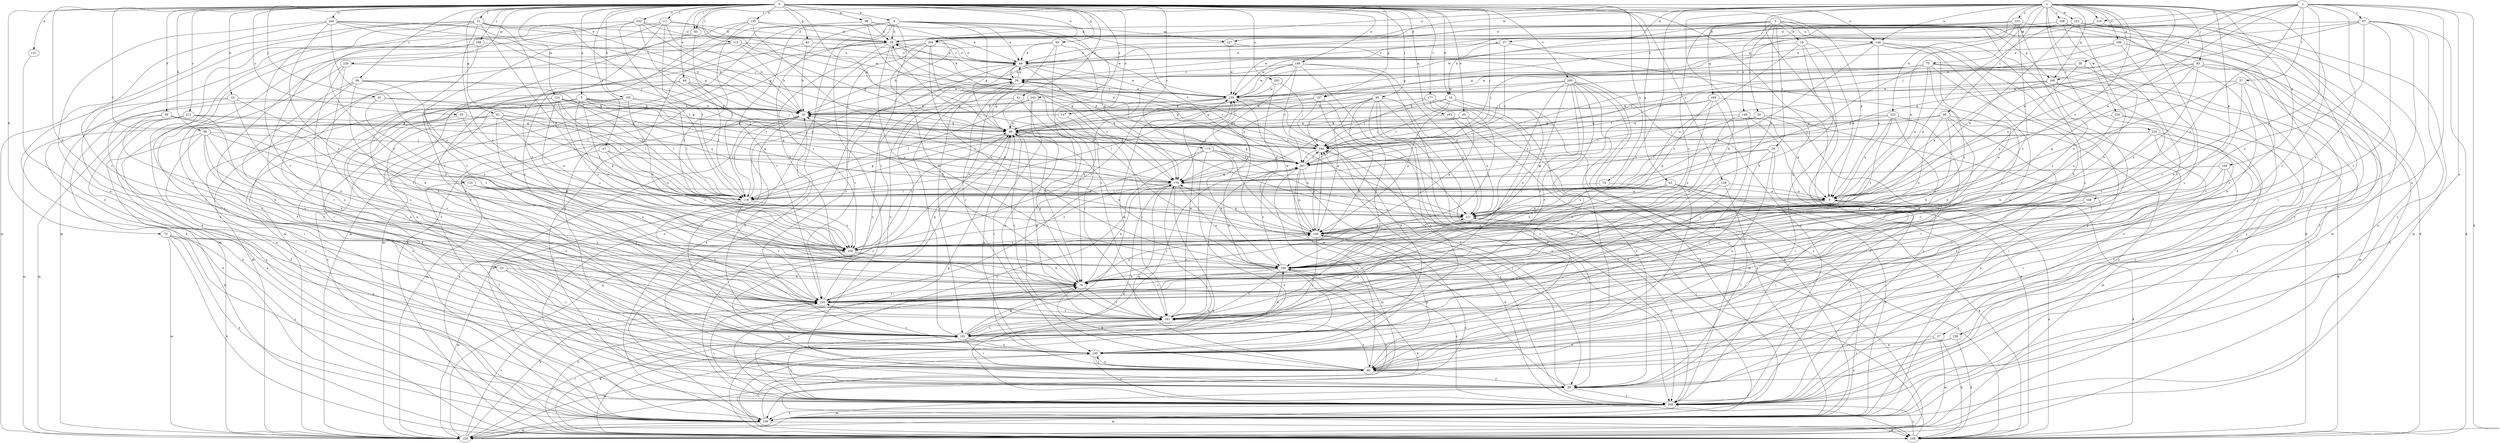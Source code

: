 strict digraph  {
0;
1;
2;
3;
4;
5;
9;
10;
16;
18;
19;
25;
26;
27;
28;
29;
33;
36;
37;
39;
41;
44;
45;
47;
49;
51;
56;
57;
59;
61;
62;
63;
65;
66;
68;
69;
70;
74;
75;
79;
83;
85;
86;
87;
90;
91;
95;
99;
100;
105;
108;
109;
110;
111;
115;
119;
124;
126;
127;
129;
131;
133;
138;
140;
146;
147;
148;
149;
150;
157;
160;
162;
164;
168;
169;
170;
175;
177;
181;
188;
189;
191;
200;
201;
202;
205;
209;
211;
212;
216;
218;
220;
223;
225;
228;
229;
233;
238;
239;
240;
243;
249;
258;
259;
0 -> 4  [label=a];
0 -> 5  [label=a];
0 -> 9  [label=a];
0 -> 10  [label=b];
0 -> 16  [label=b];
0 -> 25  [label=c];
0 -> 33  [label=d];
0 -> 41  [label=e];
0 -> 44  [label=e];
0 -> 45  [label=e];
0 -> 47  [label=e];
0 -> 51  [label=f];
0 -> 56  [label=f];
0 -> 61  [label=g];
0 -> 62  [label=g];
0 -> 63  [label=g];
0 -> 65  [label=g];
0 -> 66  [label=g];
0 -> 68  [label=g];
0 -> 69  [label=h];
0 -> 70  [label=h];
0 -> 74  [label=h];
0 -> 83  [label=i];
0 -> 91  [label=j];
0 -> 95  [label=j];
0 -> 99  [label=j];
0 -> 100  [label=j];
0 -> 105  [label=k];
0 -> 110  [label=l];
0 -> 111  [label=l];
0 -> 115  [label=l];
0 -> 124  [label=m];
0 -> 126  [label=m];
0 -> 131  [label=n];
0 -> 133  [label=n];
0 -> 138  [label=n];
0 -> 146  [label=o];
0 -> 147  [label=o];
0 -> 148  [label=o];
0 -> 157  [label=p];
0 -> 162  [label=q];
0 -> 175  [label=r];
0 -> 177  [label=r];
0 -> 188  [label=s];
0 -> 200  [label=t];
0 -> 202  [label=u];
0 -> 205  [label=u];
0 -> 209  [label=u];
0 -> 212  [label=v];
0 -> 240  [label=y];
0 -> 243  [label=y];
0 -> 249  [label=y];
1 -> 9  [label=a];
1 -> 36  [label=d];
1 -> 37  [label=d];
1 -> 75  [label=h];
1 -> 79  [label=h];
1 -> 83  [label=i];
1 -> 85  [label=i];
1 -> 86  [label=i];
1 -> 108  [label=k];
1 -> 119  [label=l];
1 -> 127  [label=m];
1 -> 148  [label=o];
1 -> 164  [label=q];
1 -> 168  [label=q];
1 -> 181  [label=r];
1 -> 189  [label=s];
1 -> 209  [label=u];
1 -> 211  [label=u];
1 -> 216  [label=v];
1 -> 218  [label=v];
1 -> 223  [label=w];
1 -> 225  [label=w];
1 -> 228  [label=w];
1 -> 233  [label=x];
1 -> 249  [label=y];
1 -> 258  [label=z];
2 -> 9  [label=a];
2 -> 57  [label=f];
2 -> 87  [label=i];
2 -> 100  [label=j];
2 -> 109  [label=k];
2 -> 140  [label=n];
2 -> 157  [label=p];
2 -> 160  [label=p];
2 -> 168  [label=q];
2 -> 218  [label=v];
2 -> 220  [label=v];
2 -> 238  [label=x];
2 -> 259  [label=z];
3 -> 16  [label=b];
3 -> 18  [label=b];
3 -> 26  [label=c];
3 -> 27  [label=c];
3 -> 28  [label=c];
3 -> 39  [label=d];
3 -> 59  [label=f];
3 -> 109  [label=k];
3 -> 148  [label=o];
3 -> 149  [label=o];
3 -> 150  [label=o];
3 -> 168  [label=q];
3 -> 169  [label=q];
3 -> 211  [label=u];
4 -> 39  [label=d];
4 -> 49  [label=e];
4 -> 59  [label=f];
4 -> 68  [label=g];
4 -> 79  [label=h];
4 -> 90  [label=i];
4 -> 127  [label=m];
4 -> 129  [label=m];
4 -> 170  [label=q];
4 -> 201  [label=t];
4 -> 220  [label=v];
4 -> 249  [label=y];
5 -> 19  [label=b];
5 -> 100  [label=j];
5 -> 119  [label=l];
5 -> 160  [label=p];
5 -> 170  [label=q];
5 -> 191  [label=s];
5 -> 201  [label=t];
5 -> 220  [label=v];
5 -> 249  [label=y];
5 -> 259  [label=z];
9 -> 19  [label=b];
9 -> 90  [label=i];
9 -> 109  [label=k];
9 -> 150  [label=o];
9 -> 211  [label=u];
10 -> 19  [label=b];
10 -> 79  [label=h];
10 -> 191  [label=s];
10 -> 220  [label=v];
10 -> 259  [label=z];
16 -> 19  [label=b];
16 -> 150  [label=o];
16 -> 160  [label=p];
16 -> 170  [label=q];
16 -> 201  [label=t];
16 -> 239  [label=x];
18 -> 9  [label=a];
18 -> 49  [label=e];
18 -> 79  [label=h];
18 -> 90  [label=i];
18 -> 211  [label=u];
19 -> 68  [label=g];
19 -> 109  [label=k];
19 -> 119  [label=l];
19 -> 129  [label=m];
19 -> 191  [label=s];
19 -> 239  [label=x];
19 -> 249  [label=y];
25 -> 68  [label=g];
25 -> 119  [label=l];
25 -> 220  [label=v];
26 -> 140  [label=n];
26 -> 170  [label=q];
26 -> 191  [label=s];
26 -> 201  [label=t];
26 -> 249  [label=y];
27 -> 109  [label=k];
27 -> 129  [label=m];
27 -> 140  [label=n];
27 -> 249  [label=y];
28 -> 59  [label=f];
28 -> 68  [label=g];
28 -> 119  [label=l];
28 -> 201  [label=t];
28 -> 239  [label=x];
29 -> 39  [label=d];
29 -> 49  [label=e];
29 -> 68  [label=g];
29 -> 140  [label=n];
29 -> 181  [label=r];
29 -> 191  [label=s];
29 -> 229  [label=w];
33 -> 79  [label=h];
33 -> 90  [label=i];
33 -> 191  [label=s];
36 -> 29  [label=c];
36 -> 100  [label=j];
36 -> 150  [label=o];
36 -> 160  [label=p];
37 -> 49  [label=e];
37 -> 150  [label=o];
37 -> 201  [label=t];
37 -> 229  [label=w];
39 -> 49  [label=e];
39 -> 109  [label=k];
39 -> 129  [label=m];
39 -> 150  [label=o];
39 -> 211  [label=u];
39 -> 259  [label=z];
41 -> 19  [label=b];
41 -> 140  [label=n];
41 -> 181  [label=r];
44 -> 100  [label=j];
44 -> 119  [label=l];
44 -> 129  [label=m];
44 -> 229  [label=w];
44 -> 239  [label=x];
45 -> 68  [label=g];
45 -> 100  [label=j];
45 -> 160  [label=p];
45 -> 239  [label=x];
47 -> 140  [label=n];
47 -> 201  [label=t];
47 -> 211  [label=u];
47 -> 259  [label=z];
49 -> 29  [label=c];
49 -> 170  [label=q];
49 -> 211  [label=u];
49 -> 220  [label=v];
49 -> 229  [label=w];
49 -> 239  [label=x];
51 -> 19  [label=b];
51 -> 39  [label=d];
51 -> 100  [label=j];
51 -> 109  [label=k];
51 -> 119  [label=l];
51 -> 129  [label=m];
51 -> 191  [label=s];
51 -> 211  [label=u];
51 -> 220  [label=v];
51 -> 259  [label=z];
56 -> 68  [label=g];
56 -> 79  [label=h];
56 -> 239  [label=x];
56 -> 259  [label=z];
57 -> 129  [label=m];
57 -> 150  [label=o];
57 -> 181  [label=r];
57 -> 211  [label=u];
57 -> 229  [label=w];
59 -> 100  [label=j];
59 -> 129  [label=m];
59 -> 229  [label=w];
59 -> 249  [label=y];
61 -> 68  [label=g];
61 -> 119  [label=l];
61 -> 129  [label=m];
61 -> 150  [label=o];
61 -> 170  [label=q];
61 -> 211  [label=u];
61 -> 220  [label=v];
62 -> 19  [label=b];
62 -> 49  [label=e];
62 -> 191  [label=s];
63 -> 9  [label=a];
63 -> 90  [label=i];
63 -> 150  [label=o];
63 -> 211  [label=u];
63 -> 239  [label=x];
63 -> 259  [label=z];
65 -> 19  [label=b];
65 -> 49  [label=e];
65 -> 90  [label=i];
65 -> 181  [label=r];
65 -> 220  [label=v];
66 -> 39  [label=d];
66 -> 49  [label=e];
66 -> 59  [label=f];
66 -> 170  [label=q];
66 -> 229  [label=w];
66 -> 249  [label=y];
68 -> 100  [label=j];
68 -> 150  [label=o];
68 -> 181  [label=r];
68 -> 259  [label=z];
69 -> 59  [label=f];
69 -> 79  [label=h];
69 -> 100  [label=j];
69 -> 109  [label=k];
69 -> 150  [label=o];
69 -> 220  [label=v];
69 -> 259  [label=z];
70 -> 109  [label=k];
70 -> 129  [label=m];
70 -> 140  [label=n];
70 -> 239  [label=x];
70 -> 249  [label=y];
70 -> 259  [label=z];
74 -> 109  [label=k];
74 -> 119  [label=l];
75 -> 9  [label=a];
75 -> 29  [label=c];
75 -> 79  [label=h];
75 -> 100  [label=j];
75 -> 119  [label=l];
75 -> 229  [label=w];
75 -> 239  [label=x];
75 -> 249  [label=y];
75 -> 259  [label=z];
79 -> 68  [label=g];
79 -> 160  [label=p];
79 -> 181  [label=r];
79 -> 220  [label=v];
83 -> 119  [label=l];
83 -> 220  [label=v];
85 -> 9  [label=a];
85 -> 29  [label=c];
85 -> 59  [label=f];
85 -> 160  [label=p];
85 -> 170  [label=q];
85 -> 181  [label=r];
85 -> 239  [label=x];
85 -> 259  [label=z];
86 -> 68  [label=g];
86 -> 79  [label=h];
86 -> 90  [label=i];
86 -> 150  [label=o];
86 -> 201  [label=t];
86 -> 249  [label=y];
86 -> 259  [label=z];
87 -> 39  [label=d];
87 -> 49  [label=e];
87 -> 109  [label=k];
87 -> 150  [label=o];
87 -> 170  [label=q];
87 -> 181  [label=r];
87 -> 220  [label=v];
87 -> 249  [label=y];
90 -> 59  [label=f];
90 -> 79  [label=h];
90 -> 140  [label=n];
90 -> 160  [label=p];
90 -> 170  [label=q];
90 -> 181  [label=r];
90 -> 220  [label=v];
91 -> 19  [label=b];
91 -> 119  [label=l];
91 -> 239  [label=x];
91 -> 259  [label=z];
95 -> 19  [label=b];
95 -> 59  [label=f];
95 -> 79  [label=h];
95 -> 100  [label=j];
95 -> 129  [label=m];
95 -> 140  [label=n];
95 -> 160  [label=p];
95 -> 211  [label=u];
95 -> 239  [label=x];
99 -> 79  [label=h];
99 -> 119  [label=l];
99 -> 150  [label=o];
99 -> 181  [label=r];
99 -> 191  [label=s];
99 -> 229  [label=w];
100 -> 29  [label=c];
100 -> 39  [label=d];
100 -> 160  [label=p];
100 -> 201  [label=t];
105 -> 19  [label=b];
105 -> 59  [label=f];
105 -> 119  [label=l];
105 -> 239  [label=x];
105 -> 259  [label=z];
108 -> 90  [label=i];
108 -> 211  [label=u];
108 -> 220  [label=v];
109 -> 9  [label=a];
109 -> 79  [label=h];
109 -> 100  [label=j];
109 -> 140  [label=n];
109 -> 170  [label=q];
109 -> 211  [label=u];
109 -> 249  [label=y];
110 -> 9  [label=a];
110 -> 59  [label=f];
110 -> 119  [label=l];
110 -> 220  [label=v];
110 -> 259  [label=z];
111 -> 19  [label=b];
111 -> 39  [label=d];
111 -> 79  [label=h];
111 -> 119  [label=l];
111 -> 220  [label=v];
111 -> 229  [label=w];
111 -> 239  [label=x];
115 -> 19  [label=b];
115 -> 49  [label=e];
115 -> 59  [label=f];
115 -> 68  [label=g];
115 -> 90  [label=i];
119 -> 49  [label=e];
119 -> 68  [label=g];
119 -> 181  [label=r];
119 -> 220  [label=v];
119 -> 259  [label=z];
124 -> 9  [label=a];
124 -> 19  [label=b];
124 -> 68  [label=g];
124 -> 90  [label=i];
124 -> 119  [label=l];
124 -> 150  [label=o];
124 -> 191  [label=s];
124 -> 259  [label=z];
126 -> 29  [label=c];
126 -> 90  [label=i];
126 -> 191  [label=s];
126 -> 239  [label=x];
127 -> 49  [label=e];
127 -> 229  [label=w];
127 -> 249  [label=y];
129 -> 68  [label=g];
129 -> 79  [label=h];
129 -> 181  [label=r];
129 -> 220  [label=v];
131 -> 140  [label=n];
133 -> 29  [label=c];
133 -> 39  [label=d];
133 -> 129  [label=m];
133 -> 170  [label=q];
133 -> 181  [label=r];
133 -> 259  [label=z];
138 -> 9  [label=a];
138 -> 59  [label=f];
138 -> 119  [label=l];
138 -> 191  [label=s];
140 -> 68  [label=g];
140 -> 90  [label=i];
140 -> 129  [label=m];
140 -> 220  [label=v];
140 -> 249  [label=y];
146 -> 29  [label=c];
146 -> 79  [label=h];
146 -> 170  [label=q];
146 -> 181  [label=r];
146 -> 201  [label=t];
146 -> 211  [label=u];
146 -> 229  [label=w];
146 -> 249  [label=y];
147 -> 68  [label=g];
147 -> 181  [label=r];
148 -> 9  [label=a];
148 -> 49  [label=e];
148 -> 100  [label=j];
148 -> 119  [label=l];
148 -> 140  [label=n];
148 -> 181  [label=r];
148 -> 239  [label=x];
148 -> 249  [label=y];
149 -> 9  [label=a];
149 -> 68  [label=g];
149 -> 109  [label=k];
149 -> 150  [label=o];
149 -> 191  [label=s];
150 -> 79  [label=h];
150 -> 109  [label=k];
150 -> 181  [label=r];
150 -> 201  [label=t];
150 -> 220  [label=v];
150 -> 249  [label=y];
157 -> 19  [label=b];
157 -> 59  [label=f];
157 -> 68  [label=g];
157 -> 119  [label=l];
157 -> 140  [label=n];
157 -> 249  [label=y];
160 -> 19  [label=b];
160 -> 29  [label=c];
160 -> 100  [label=j];
160 -> 170  [label=q];
160 -> 191  [label=s];
160 -> 229  [label=w];
160 -> 239  [label=x];
160 -> 259  [label=z];
162 -> 59  [label=f];
162 -> 68  [label=g];
162 -> 211  [label=u];
164 -> 90  [label=i];
164 -> 170  [label=q];
164 -> 191  [label=s];
164 -> 220  [label=v];
168 -> 9  [label=a];
168 -> 201  [label=t];
168 -> 220  [label=v];
168 -> 229  [label=w];
168 -> 239  [label=x];
168 -> 259  [label=z];
169 -> 19  [label=b];
169 -> 68  [label=g];
169 -> 150  [label=o];
169 -> 160  [label=p];
169 -> 191  [label=s];
169 -> 249  [label=y];
170 -> 9  [label=a];
170 -> 79  [label=h];
170 -> 109  [label=k];
170 -> 119  [label=l];
170 -> 150  [label=o];
170 -> 259  [label=z];
175 -> 150  [label=o];
175 -> 201  [label=t];
175 -> 211  [label=u];
175 -> 220  [label=v];
175 -> 239  [label=x];
175 -> 249  [label=y];
177 -> 19  [label=b];
177 -> 100  [label=j];
177 -> 181  [label=r];
177 -> 239  [label=x];
177 -> 259  [label=z];
181 -> 68  [label=g];
181 -> 109  [label=k];
181 -> 191  [label=s];
181 -> 201  [label=t];
181 -> 229  [label=w];
188 -> 49  [label=e];
188 -> 129  [label=m];
188 -> 181  [label=r];
188 -> 191  [label=s];
189 -> 49  [label=e];
189 -> 90  [label=i];
189 -> 201  [label=t];
189 -> 220  [label=v];
191 -> 19  [label=b];
191 -> 29  [label=c];
191 -> 79  [label=h];
191 -> 90  [label=i];
191 -> 140  [label=n];
191 -> 150  [label=o];
191 -> 201  [label=t];
191 -> 211  [label=u];
191 -> 229  [label=w];
200 -> 90  [label=i];
200 -> 140  [label=n];
200 -> 170  [label=q];
200 -> 181  [label=r];
200 -> 211  [label=u];
200 -> 220  [label=v];
200 -> 229  [label=w];
200 -> 239  [label=x];
200 -> 249  [label=y];
200 -> 259  [label=z];
201 -> 39  [label=d];
201 -> 68  [label=g];
201 -> 90  [label=i];
201 -> 100  [label=j];
201 -> 109  [label=k];
201 -> 129  [label=m];
201 -> 160  [label=p];
201 -> 170  [label=q];
202 -> 39  [label=d];
202 -> 68  [label=g];
202 -> 100  [label=j];
202 -> 119  [label=l];
202 -> 129  [label=m];
202 -> 150  [label=o];
202 -> 170  [label=q];
205 -> 100  [label=j];
205 -> 160  [label=p];
205 -> 229  [label=w];
209 -> 49  [label=e];
209 -> 79  [label=h];
209 -> 150  [label=o];
209 -> 160  [label=p];
209 -> 191  [label=s];
209 -> 239  [label=x];
211 -> 160  [label=p];
212 -> 68  [label=g];
212 -> 129  [label=m];
212 -> 201  [label=t];
212 -> 220  [label=v];
212 -> 239  [label=x];
212 -> 249  [label=y];
216 -> 59  [label=f];
216 -> 90  [label=i];
216 -> 100  [label=j];
216 -> 129  [label=m];
216 -> 201  [label=t];
216 -> 220  [label=v];
218 -> 39  [label=d];
218 -> 59  [label=f];
218 -> 68  [label=g];
220 -> 68  [label=g];
220 -> 181  [label=r];
223 -> 29  [label=c];
223 -> 39  [label=d];
223 -> 68  [label=g];
223 -> 79  [label=h];
223 -> 90  [label=i];
223 -> 129  [label=m];
223 -> 191  [label=s];
223 -> 211  [label=u];
223 -> 239  [label=x];
225 -> 9  [label=a];
225 -> 68  [label=g];
225 -> 79  [label=h];
225 -> 100  [label=j];
225 -> 220  [label=v];
225 -> 259  [label=z];
228 -> 68  [label=g];
228 -> 79  [label=h];
228 -> 109  [label=k];
228 -> 249  [label=y];
229 -> 19  [label=b];
229 -> 29  [label=c];
229 -> 119  [label=l];
229 -> 140  [label=n];
229 -> 211  [label=u];
229 -> 259  [label=z];
233 -> 9  [label=a];
233 -> 19  [label=b];
233 -> 39  [label=d];
233 -> 109  [label=k];
233 -> 150  [label=o];
233 -> 191  [label=s];
233 -> 229  [label=w];
238 -> 90  [label=i];
238 -> 109  [label=k];
238 -> 140  [label=n];
239 -> 29  [label=c];
239 -> 109  [label=k];
239 -> 129  [label=m];
239 -> 150  [label=o];
240 -> 19  [label=b];
240 -> 39  [label=d];
240 -> 68  [label=g];
240 -> 100  [label=j];
240 -> 140  [label=n];
240 -> 150  [label=o];
240 -> 220  [label=v];
240 -> 259  [label=z];
243 -> 19  [label=b];
243 -> 79  [label=h];
243 -> 90  [label=i];
243 -> 119  [label=l];
243 -> 170  [label=q];
249 -> 68  [label=g];
249 -> 100  [label=j];
249 -> 129  [label=m];
249 -> 170  [label=q];
249 -> 191  [label=s];
249 -> 211  [label=u];
249 -> 220  [label=v];
249 -> 239  [label=x];
258 -> 39  [label=d];
258 -> 129  [label=m];
258 -> 140  [label=n];
258 -> 160  [label=p];
258 -> 181  [label=r];
258 -> 229  [label=w];
258 -> 249  [label=y];
259 -> 29  [label=c];
259 -> 79  [label=h];
259 -> 129  [label=m];
259 -> 150  [label=o];
}
